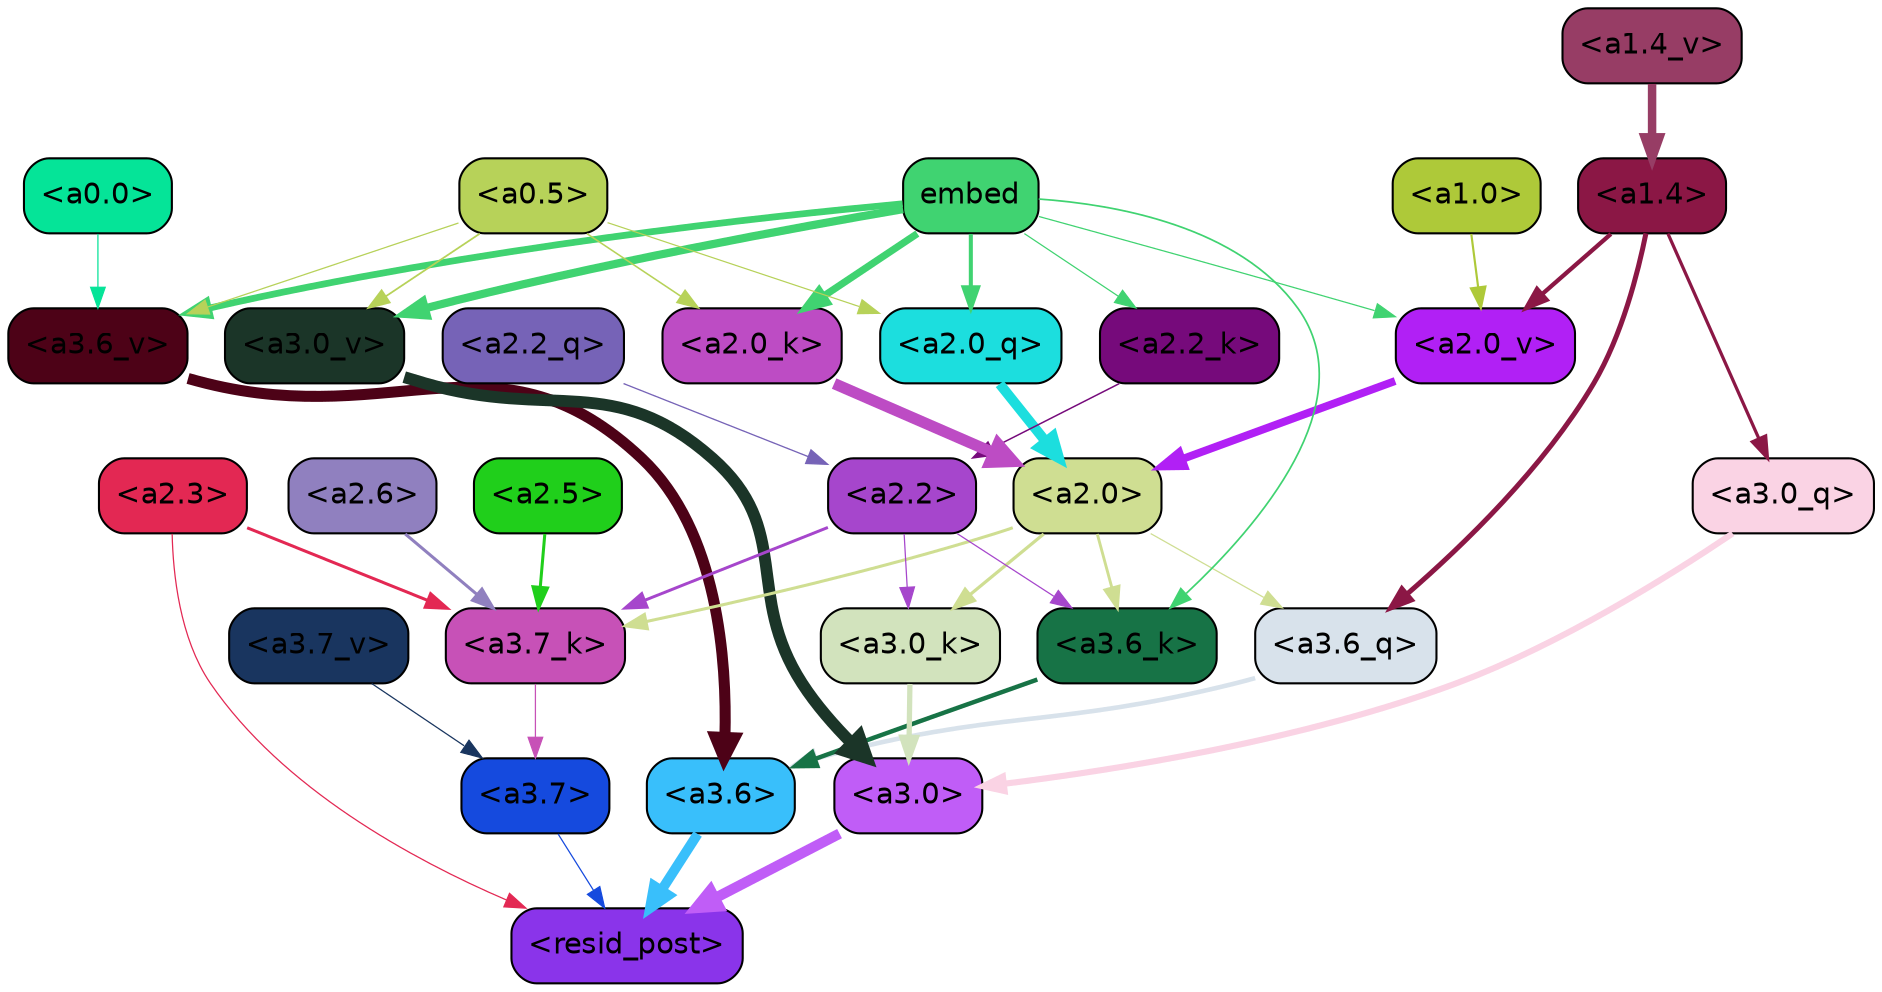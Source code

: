 strict digraph "" {
	graph [bgcolor=transparent,
		layout=dot,
		overlap=false,
		splines=true
	];
	"<a3.7>"	[color=black,
		fillcolor="#154ade",
		fontname=Helvetica,
		shape=box,
		style="filled, rounded"];
	"<resid_post>"	[color=black,
		fillcolor="#8a34ea",
		fontname=Helvetica,
		shape=box,
		style="filled, rounded"];
	"<a3.7>" -> "<resid_post>"	[color="#154ade",
		penwidth=0.6];
	"<a3.6>"	[color=black,
		fillcolor="#39bffb",
		fontname=Helvetica,
		shape=box,
		style="filled, rounded"];
	"<a3.6>" -> "<resid_post>"	[color="#39bffb",
		penwidth=4.749041676521301];
	"<a3.0>"	[color=black,
		fillcolor="#c05df7",
		fontname=Helvetica,
		shape=box,
		style="filled, rounded"];
	"<a3.0>" -> "<resid_post>"	[color="#c05df7",
		penwidth=5.004215121269226];
	"<a2.3>"	[color=black,
		fillcolor="#e32853",
		fontname=Helvetica,
		shape=box,
		style="filled, rounded"];
	"<a2.3>" -> "<resid_post>"	[color="#e32853",
		penwidth=0.6];
	"<a3.7_k>"	[color=black,
		fillcolor="#c751b7",
		fontname=Helvetica,
		shape=box,
		style="filled, rounded"];
	"<a2.3>" -> "<a3.7_k>"	[color="#e32853",
		penwidth=1.4559586644172668];
	"<a3.6_q>"	[color=black,
		fillcolor="#d8e2eb",
		fontname=Helvetica,
		shape=box,
		style="filled, rounded"];
	"<a3.6_q>" -> "<a3.6>"	[color="#d8e2eb",
		penwidth=2.199681341648102];
	"<a3.0_q>"	[color=black,
		fillcolor="#fad3e4",
		fontname=Helvetica,
		shape=box,
		style="filled, rounded"];
	"<a3.0_q>" -> "<a3.0>"	[color="#fad3e4",
		penwidth=2.9459195733070374];
	"<a3.7_k>" -> "<a3.7>"	[color="#c751b7",
		penwidth=0.6];
	"<a3.6_k>"	[color=black,
		fillcolor="#177346",
		fontname=Helvetica,
		shape=box,
		style="filled, rounded"];
	"<a3.6_k>" -> "<a3.6>"	[color="#177346",
		penwidth=2.13908451795578];
	"<a3.0_k>"	[color=black,
		fillcolor="#d2e3bd",
		fontname=Helvetica,
		shape=box,
		style="filled, rounded"];
	"<a3.0_k>" -> "<a3.0>"	[color="#d2e3bd",
		penwidth=2.520303964614868];
	"<a3.7_v>"	[color=black,
		fillcolor="#19355f",
		fontname=Helvetica,
		shape=box,
		style="filled, rounded"];
	"<a3.7_v>" -> "<a3.7>"	[color="#19355f",
		penwidth=0.6];
	"<a3.6_v>"	[color=black,
		fillcolor="#4d0217",
		fontname=Helvetica,
		shape=box,
		style="filled, rounded"];
	"<a3.6_v>" -> "<a3.6>"	[color="#4d0217",
		penwidth=5.297133803367615];
	"<a3.0_v>"	[color=black,
		fillcolor="#1b3528",
		fontname=Helvetica,
		shape=box,
		style="filled, rounded"];
	"<a3.0_v>" -> "<a3.0>"	[color="#1b3528",
		penwidth=5.680712580680847];
	"<a2.0>"	[color=black,
		fillcolor="#cfde92",
		fontname=Helvetica,
		shape=box,
		style="filled, rounded"];
	"<a2.0>" -> "<a3.6_q>"	[color="#cfde92",
		penwidth=0.6];
	"<a2.0>" -> "<a3.7_k>"	[color="#cfde92",
		penwidth=1.4582423567771912];
	"<a2.0>" -> "<a3.6_k>"	[color="#cfde92",
		penwidth=1.3792681694030762];
	"<a2.0>" -> "<a3.0_k>"	[color="#cfde92",
		penwidth=1.5433646440505981];
	"<a1.4>"	[color=black,
		fillcolor="#8b1745",
		fontname=Helvetica,
		shape=box,
		style="filled, rounded"];
	"<a1.4>" -> "<a3.6_q>"	[color="#8b1745",
		penwidth=2.407962203025818];
	"<a1.4>" -> "<a3.0_q>"	[color="#8b1745",
		penwidth=1.5490156412124634];
	"<a2.0_v>"	[color=black,
		fillcolor="#b120f5",
		fontname=Helvetica,
		shape=box,
		style="filled, rounded"];
	"<a1.4>" -> "<a2.0_v>"	[color="#8b1745",
		penwidth=2.058677911758423];
	"<a2.6>"	[color=black,
		fillcolor="#9080bf",
		fontname=Helvetica,
		shape=box,
		style="filled, rounded"];
	"<a2.6>" -> "<a3.7_k>"	[color="#9080bf",
		penwidth=1.468173325061798];
	"<a2.5>"	[color=black,
		fillcolor="#20cf1b",
		fontname=Helvetica,
		shape=box,
		style="filled, rounded"];
	"<a2.5>" -> "<a3.7_k>"	[color="#20cf1b",
		penwidth=1.457568109035492];
	"<a2.2>"	[color=black,
		fillcolor="#a646cc",
		fontname=Helvetica,
		shape=box,
		style="filled, rounded"];
	"<a2.2>" -> "<a3.7_k>"	[color="#a646cc",
		penwidth=1.4199435114860535];
	"<a2.2>" -> "<a3.6_k>"	[color="#a646cc",
		penwidth=0.6];
	"<a2.2>" -> "<a3.0_k>"	[color="#a646cc",
		penwidth=0.6];
	embed	[color=black,
		fillcolor="#40d371",
		fontname=Helvetica,
		shape=box,
		style="filled, rounded"];
	embed -> "<a3.6_k>"	[color="#40d371",
		penwidth=0.8273519277572632];
	embed -> "<a3.6_v>"	[color="#40d371",
		penwidth=3.2414157912135124];
	embed -> "<a3.0_v>"	[color="#40d371",
		penwidth=3.929257571697235];
	"<a2.0_q>"	[color=black,
		fillcolor="#1cdede",
		fontname=Helvetica,
		shape=box,
		style="filled, rounded"];
	embed -> "<a2.0_q>"	[color="#40d371",
		penwidth=1.9435837268829346];
	"<a2.2_k>"	[color=black,
		fillcolor="#760a7b",
		fontname=Helvetica,
		shape=box,
		style="filled, rounded"];
	embed -> "<a2.2_k>"	[color="#40d371",
		penwidth=0.6];
	"<a2.0_k>"	[color=black,
		fillcolor="#bd4cc4",
		fontname=Helvetica,
		shape=box,
		style="filled, rounded"];
	embed -> "<a2.0_k>"	[color="#40d371",
		penwidth=3.4579111337661743];
	embed -> "<a2.0_v>"	[color="#40d371",
		penwidth=0.6];
	"<a0.5>"	[color=black,
		fillcolor="#b7d259",
		fontname=Helvetica,
		shape=box,
		style="filled, rounded"];
	"<a0.5>" -> "<a3.6_v>"	[color="#b7d259",
		penwidth=0.6];
	"<a0.5>" -> "<a3.0_v>"	[color="#b7d259",
		penwidth=0.8535017371177673];
	"<a0.5>" -> "<a2.0_q>"	[color="#b7d259",
		penwidth=0.6];
	"<a0.5>" -> "<a2.0_k>"	[color="#b7d259",
		penwidth=0.7646331787109375];
	"<a0.0>"	[color=black,
		fillcolor="#05e498",
		fontname=Helvetica,
		shape=box,
		style="filled, rounded"];
	"<a0.0>" -> "<a3.6_v>"	[color="#05e498",
		penwidth=0.6];
	"<a2.2_q>"	[color=black,
		fillcolor="#7663b7",
		fontname=Helvetica,
		shape=box,
		style="filled, rounded"];
	"<a2.2_q>" -> "<a2.2>"	[color="#7663b7",
		penwidth=0.6301735639572144];
	"<a2.0_q>" -> "<a2.0>"	[color="#1cdede",
		penwidth=4.832814455032349];
	"<a2.2_k>" -> "<a2.2>"	[color="#760a7b",
		penwidth=0.7200896441936493];
	"<a2.0_k>" -> "<a2.0>"	[color="#bd4cc4",
		penwidth=5.423068851232529];
	"<a2.0_v>" -> "<a2.0>"	[color="#b120f5",
		penwidth=3.7890332341194153];
	"<a1.0>"	[color=black,
		fillcolor="#aec939",
		fontname=Helvetica,
		shape=box,
		style="filled, rounded"];
	"<a1.0>" -> "<a2.0_v>"	[color="#aec939",
		penwidth=1.041085124015808];
	"<a1.4_v>"	[color=black,
		fillcolor="#973d65",
		fontname=Helvetica,
		shape=box,
		style="filled, rounded"];
	"<a1.4_v>" -> "<a1.4>"	[color="#973d65",
		penwidth=4.065267086029053];
}
